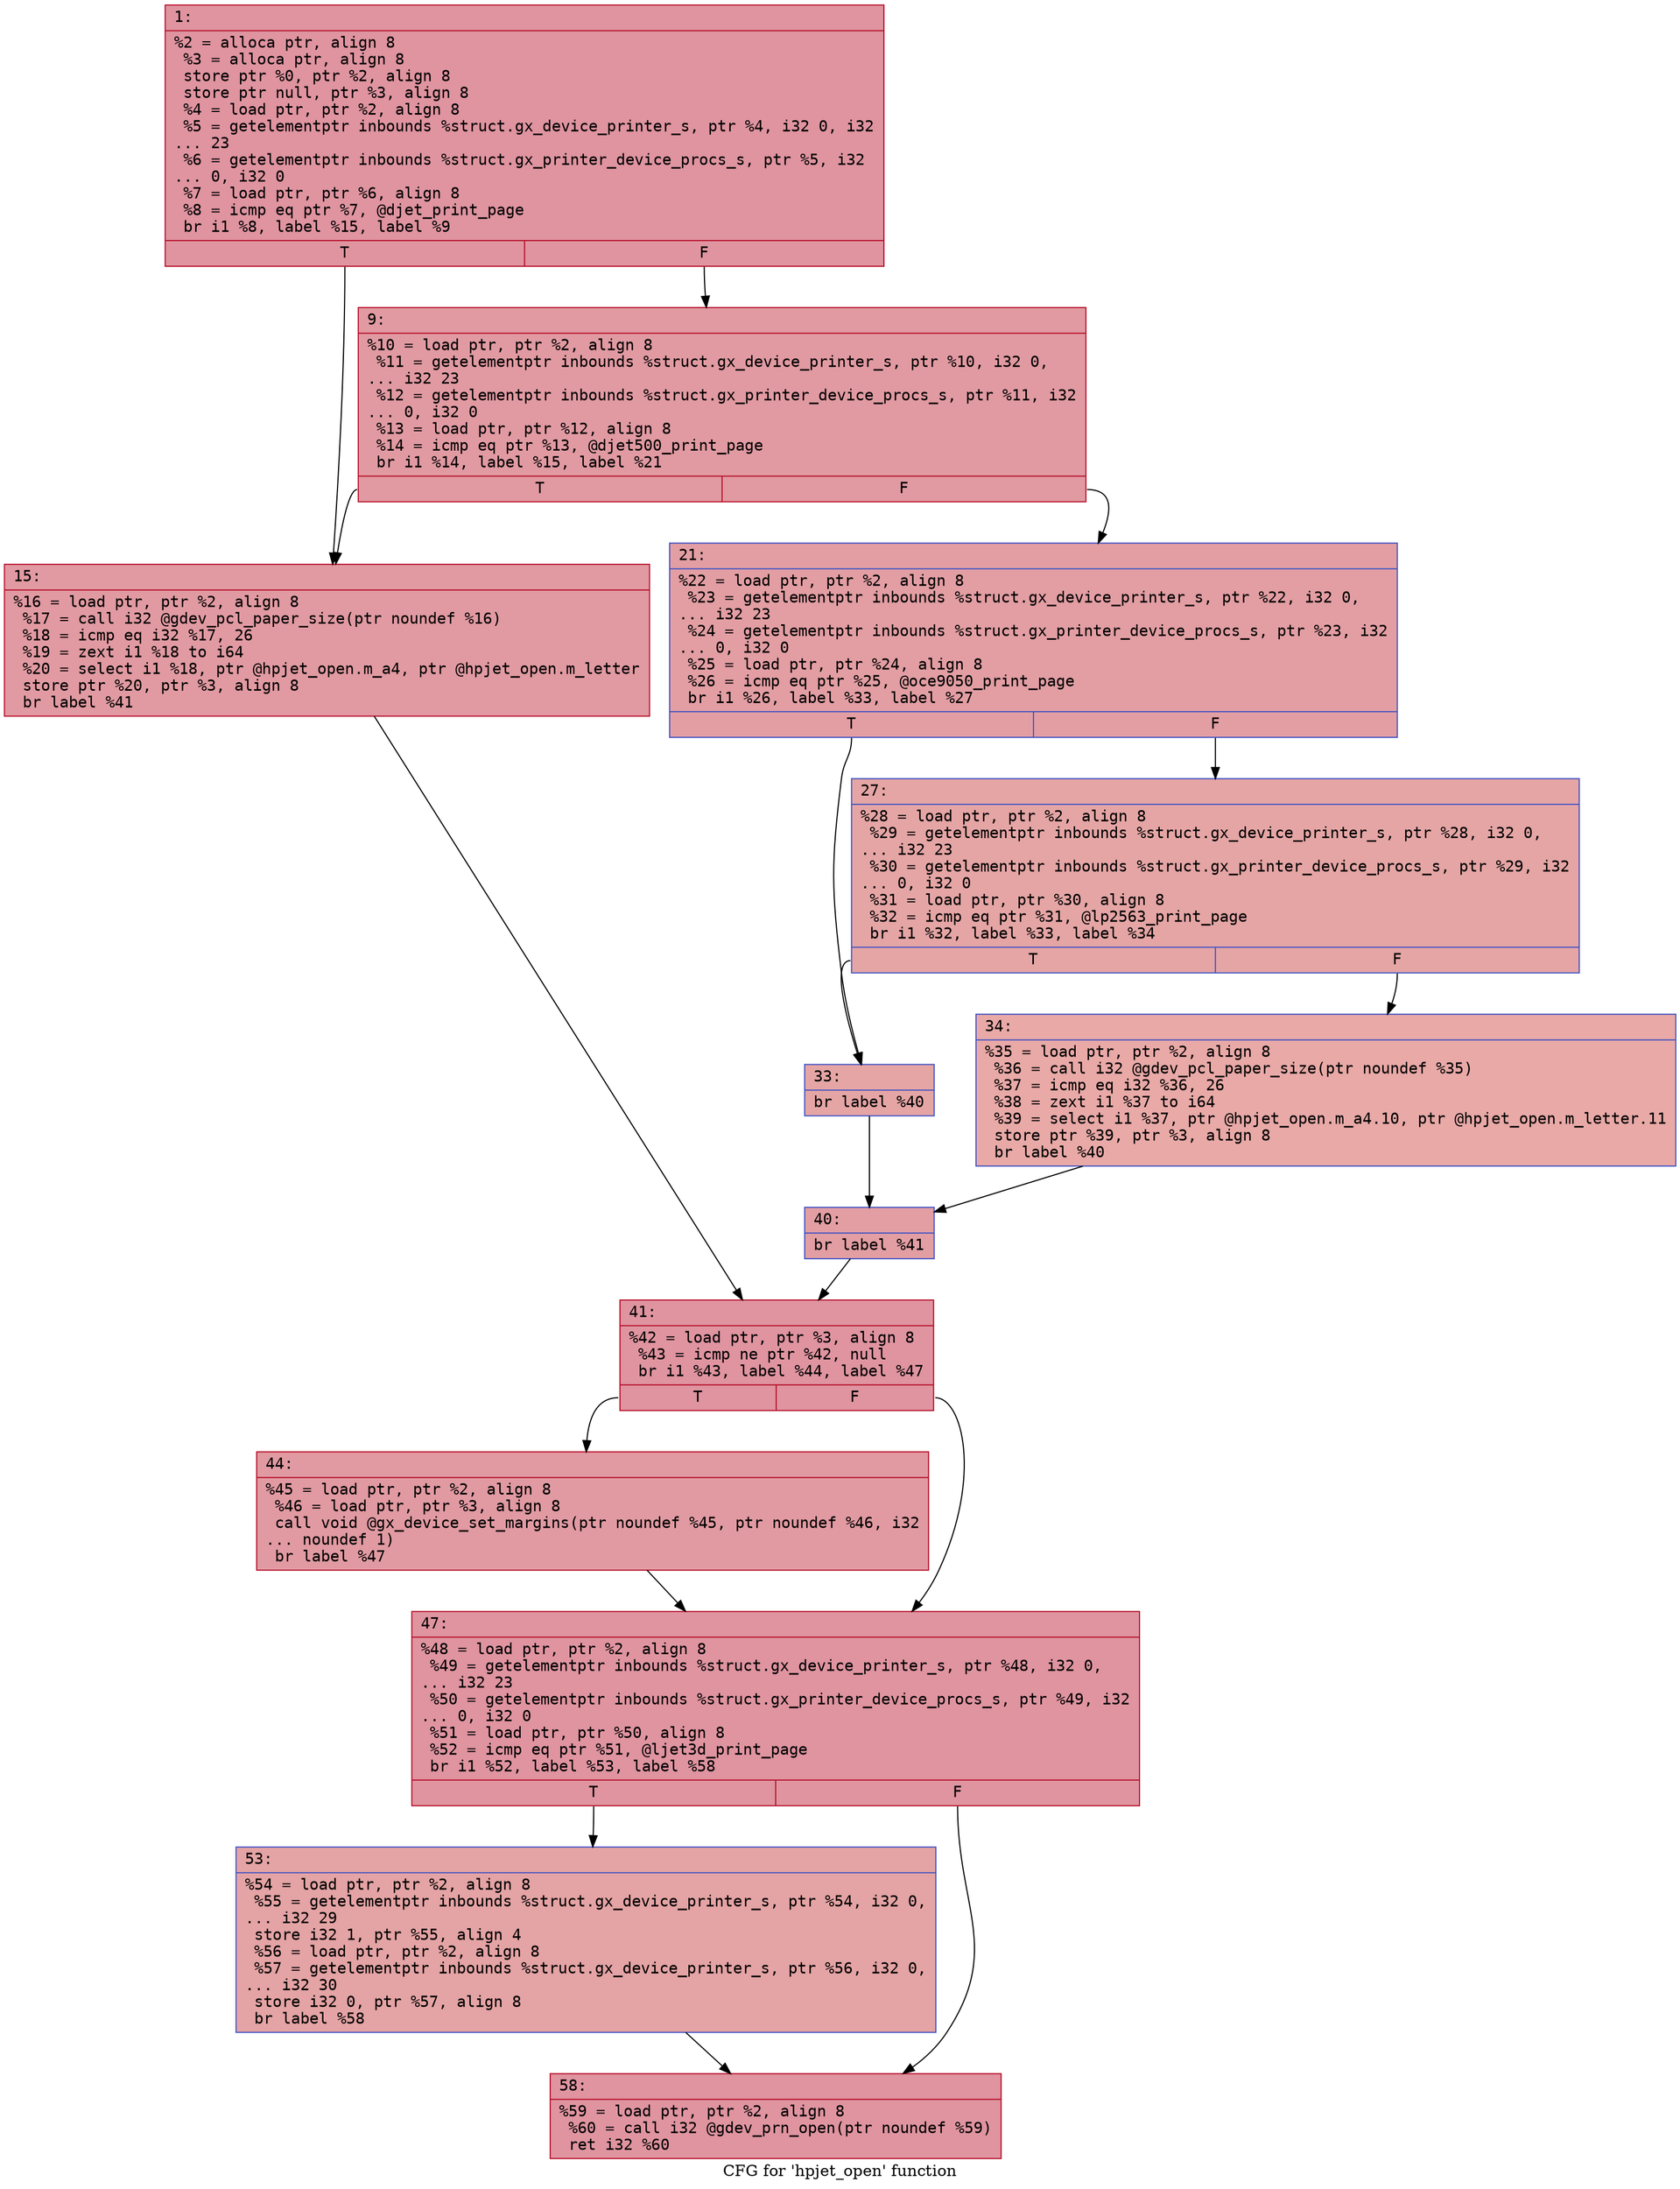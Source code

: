 digraph "CFG for 'hpjet_open' function" {
	label="CFG for 'hpjet_open' function";

	Node0x600000fee800 [shape=record,color="#b70d28ff", style=filled, fillcolor="#b70d2870" fontname="Courier",label="{1:\l|  %2 = alloca ptr, align 8\l  %3 = alloca ptr, align 8\l  store ptr %0, ptr %2, align 8\l  store ptr null, ptr %3, align 8\l  %4 = load ptr, ptr %2, align 8\l  %5 = getelementptr inbounds %struct.gx_device_printer_s, ptr %4, i32 0, i32\l... 23\l  %6 = getelementptr inbounds %struct.gx_printer_device_procs_s, ptr %5, i32\l... 0, i32 0\l  %7 = load ptr, ptr %6, align 8\l  %8 = icmp eq ptr %7, @djet_print_page\l  br i1 %8, label %15, label %9\l|{<s0>T|<s1>F}}"];
	Node0x600000fee800:s0 -> Node0x600000fee8a0[tooltip="1 -> 15\nProbability 37.50%" ];
	Node0x600000fee800:s1 -> Node0x600000fee850[tooltip="1 -> 9\nProbability 62.50%" ];
	Node0x600000fee850 [shape=record,color="#b70d28ff", style=filled, fillcolor="#bb1b2c70" fontname="Courier",label="{9:\l|  %10 = load ptr, ptr %2, align 8\l  %11 = getelementptr inbounds %struct.gx_device_printer_s, ptr %10, i32 0,\l... i32 23\l  %12 = getelementptr inbounds %struct.gx_printer_device_procs_s, ptr %11, i32\l... 0, i32 0\l  %13 = load ptr, ptr %12, align 8\l  %14 = icmp eq ptr %13, @djet500_print_page\l  br i1 %14, label %15, label %21\l|{<s0>T|<s1>F}}"];
	Node0x600000fee850:s0 -> Node0x600000fee8a0[tooltip="9 -> 15\nProbability 37.50%" ];
	Node0x600000fee850:s1 -> Node0x600000fee8f0[tooltip="9 -> 21\nProbability 62.50%" ];
	Node0x600000fee8a0 [shape=record,color="#b70d28ff", style=filled, fillcolor="#bb1b2c70" fontname="Courier",label="{15:\l|  %16 = load ptr, ptr %2, align 8\l  %17 = call i32 @gdev_pcl_paper_size(ptr noundef %16)\l  %18 = icmp eq i32 %17, 26\l  %19 = zext i1 %18 to i64\l  %20 = select i1 %18, ptr @hpjet_open.m_a4, ptr @hpjet_open.m_letter\l  store ptr %20, ptr %3, align 8\l  br label %41\l}"];
	Node0x600000fee8a0 -> Node0x600000feea80[tooltip="15 -> 41\nProbability 100.00%" ];
	Node0x600000fee8f0 [shape=record,color="#3d50c3ff", style=filled, fillcolor="#be242e70" fontname="Courier",label="{21:\l|  %22 = load ptr, ptr %2, align 8\l  %23 = getelementptr inbounds %struct.gx_device_printer_s, ptr %22, i32 0,\l... i32 23\l  %24 = getelementptr inbounds %struct.gx_printer_device_procs_s, ptr %23, i32\l... 0, i32 0\l  %25 = load ptr, ptr %24, align 8\l  %26 = icmp eq ptr %25, @oce9050_print_page\l  br i1 %26, label %33, label %27\l|{<s0>T|<s1>F}}"];
	Node0x600000fee8f0:s0 -> Node0x600000fee990[tooltip="21 -> 33\nProbability 37.50%" ];
	Node0x600000fee8f0:s1 -> Node0x600000fee940[tooltip="21 -> 27\nProbability 62.50%" ];
	Node0x600000fee940 [shape=record,color="#3d50c3ff", style=filled, fillcolor="#c5333470" fontname="Courier",label="{27:\l|  %28 = load ptr, ptr %2, align 8\l  %29 = getelementptr inbounds %struct.gx_device_printer_s, ptr %28, i32 0,\l... i32 23\l  %30 = getelementptr inbounds %struct.gx_printer_device_procs_s, ptr %29, i32\l... 0, i32 0\l  %31 = load ptr, ptr %30, align 8\l  %32 = icmp eq ptr %31, @lp2563_print_page\l  br i1 %32, label %33, label %34\l|{<s0>T|<s1>F}}"];
	Node0x600000fee940:s0 -> Node0x600000fee990[tooltip="27 -> 33\nProbability 37.50%" ];
	Node0x600000fee940:s1 -> Node0x600000fee9e0[tooltip="27 -> 34\nProbability 62.50%" ];
	Node0x600000fee990 [shape=record,color="#3d50c3ff", style=filled, fillcolor="#c5333470" fontname="Courier",label="{33:\l|  br label %40\l}"];
	Node0x600000fee990 -> Node0x600000feea30[tooltip="33 -> 40\nProbability 100.00%" ];
	Node0x600000fee9e0 [shape=record,color="#3d50c3ff", style=filled, fillcolor="#ca3b3770" fontname="Courier",label="{34:\l|  %35 = load ptr, ptr %2, align 8\l  %36 = call i32 @gdev_pcl_paper_size(ptr noundef %35)\l  %37 = icmp eq i32 %36, 26\l  %38 = zext i1 %37 to i64\l  %39 = select i1 %37, ptr @hpjet_open.m_a4.10, ptr @hpjet_open.m_letter.11\l  store ptr %39, ptr %3, align 8\l  br label %40\l}"];
	Node0x600000fee9e0 -> Node0x600000feea30[tooltip="34 -> 40\nProbability 100.00%" ];
	Node0x600000feea30 [shape=record,color="#3d50c3ff", style=filled, fillcolor="#be242e70" fontname="Courier",label="{40:\l|  br label %41\l}"];
	Node0x600000feea30 -> Node0x600000feea80[tooltip="40 -> 41\nProbability 100.00%" ];
	Node0x600000feea80 [shape=record,color="#b70d28ff", style=filled, fillcolor="#b70d2870" fontname="Courier",label="{41:\l|  %42 = load ptr, ptr %3, align 8\l  %43 = icmp ne ptr %42, null\l  br i1 %43, label %44, label %47\l|{<s0>T|<s1>F}}"];
	Node0x600000feea80:s0 -> Node0x600000feead0[tooltip="41 -> 44\nProbability 62.50%" ];
	Node0x600000feea80:s1 -> Node0x600000feeb20[tooltip="41 -> 47\nProbability 37.50%" ];
	Node0x600000feead0 [shape=record,color="#b70d28ff", style=filled, fillcolor="#bb1b2c70" fontname="Courier",label="{44:\l|  %45 = load ptr, ptr %2, align 8\l  %46 = load ptr, ptr %3, align 8\l  call void @gx_device_set_margins(ptr noundef %45, ptr noundef %46, i32\l... noundef 1)\l  br label %47\l}"];
	Node0x600000feead0 -> Node0x600000feeb20[tooltip="44 -> 47\nProbability 100.00%" ];
	Node0x600000feeb20 [shape=record,color="#b70d28ff", style=filled, fillcolor="#b70d2870" fontname="Courier",label="{47:\l|  %48 = load ptr, ptr %2, align 8\l  %49 = getelementptr inbounds %struct.gx_device_printer_s, ptr %48, i32 0,\l... i32 23\l  %50 = getelementptr inbounds %struct.gx_printer_device_procs_s, ptr %49, i32\l... 0, i32 0\l  %51 = load ptr, ptr %50, align 8\l  %52 = icmp eq ptr %51, @ljet3d_print_page\l  br i1 %52, label %53, label %58\l|{<s0>T|<s1>F}}"];
	Node0x600000feeb20:s0 -> Node0x600000feeb70[tooltip="47 -> 53\nProbability 37.50%" ];
	Node0x600000feeb20:s1 -> Node0x600000feebc0[tooltip="47 -> 58\nProbability 62.50%" ];
	Node0x600000feeb70 [shape=record,color="#3d50c3ff", style=filled, fillcolor="#c32e3170" fontname="Courier",label="{53:\l|  %54 = load ptr, ptr %2, align 8\l  %55 = getelementptr inbounds %struct.gx_device_printer_s, ptr %54, i32 0,\l... i32 29\l  store i32 1, ptr %55, align 4\l  %56 = load ptr, ptr %2, align 8\l  %57 = getelementptr inbounds %struct.gx_device_printer_s, ptr %56, i32 0,\l... i32 30\l  store i32 0, ptr %57, align 8\l  br label %58\l}"];
	Node0x600000feeb70 -> Node0x600000feebc0[tooltip="53 -> 58\nProbability 100.00%" ];
	Node0x600000feebc0 [shape=record,color="#b70d28ff", style=filled, fillcolor="#b70d2870" fontname="Courier",label="{58:\l|  %59 = load ptr, ptr %2, align 8\l  %60 = call i32 @gdev_prn_open(ptr noundef %59)\l  ret i32 %60\l}"];
}
